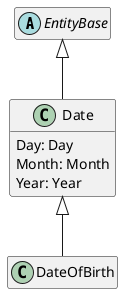 ﻿@startuml
hide empty members

abstract class EntityBase {
}

EntityBase <|-- Date

class Date {
    Day: Day
    Month: Month
    Year: Year
}

Date <|-- DateOfBirth

class DateOfBirth {
}

@enduml
